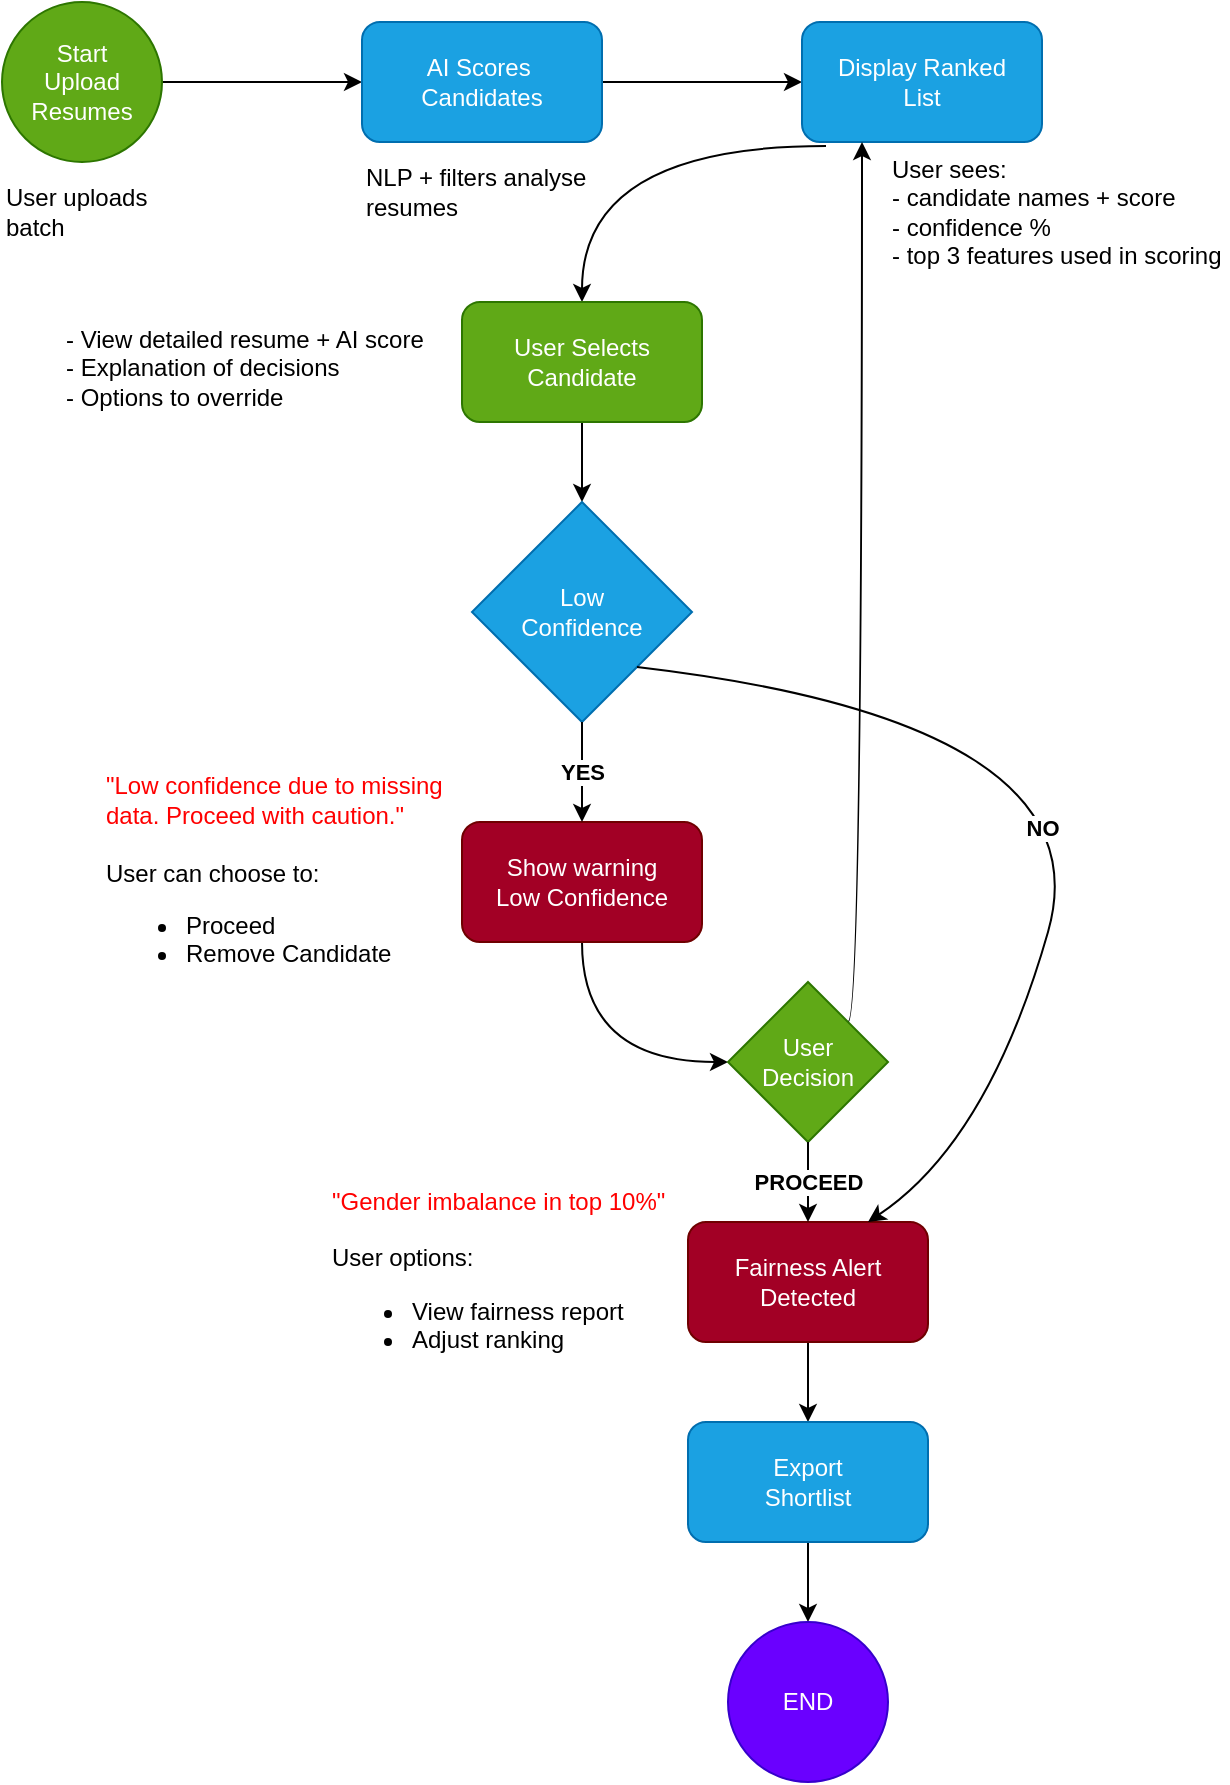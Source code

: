 <mxfile version="28.2.5">
  <diagram name="Page-1" id="-mej51jzEHVwVlWibNtY">
    <mxGraphModel dx="1018" dy="606" grid="1" gridSize="10" guides="1" tooltips="1" connect="1" arrows="1" fold="1" page="1" pageScale="1" pageWidth="827" pageHeight="1169" math="0" shadow="0">
      <root>
        <mxCell id="0" />
        <mxCell id="1" parent="0" />
        <mxCell id="B_TgbqkUulZLG7lJ6cpt-13" style="edgeStyle=orthogonalEdgeStyle;rounded=0;orthogonalLoop=1;jettySize=auto;html=1;exitX=1;exitY=0.5;exitDx=0;exitDy=0;entryX=0;entryY=0.5;entryDx=0;entryDy=0;" parent="1" source="B_TgbqkUulZLG7lJ6cpt-8" target="B_TgbqkUulZLG7lJ6cpt-9" edge="1">
          <mxGeometry relative="1" as="geometry" />
        </mxCell>
        <mxCell id="B_TgbqkUulZLG7lJ6cpt-8" value="Start&lt;div&gt;Upload&lt;/div&gt;&lt;div&gt;Resumes&lt;/div&gt;" style="ellipse;whiteSpace=wrap;html=1;aspect=fixed;fillColor=#60a917;fontColor=#ffffff;strokeColor=#2D7600;" parent="1" vertex="1">
          <mxGeometry x="127" y="50" width="80" height="80" as="geometry" />
        </mxCell>
        <mxCell id="B_TgbqkUulZLG7lJ6cpt-14" style="edgeStyle=orthogonalEdgeStyle;rounded=0;orthogonalLoop=1;jettySize=auto;html=1;exitX=1;exitY=0.5;exitDx=0;exitDy=0;entryX=0;entryY=0.5;entryDx=0;entryDy=0;" parent="1" source="B_TgbqkUulZLG7lJ6cpt-9" target="B_TgbqkUulZLG7lJ6cpt-10" edge="1">
          <mxGeometry relative="1" as="geometry" />
        </mxCell>
        <mxCell id="B_TgbqkUulZLG7lJ6cpt-9" value="AI Scores&amp;nbsp;&lt;div&gt;Candidates&lt;/div&gt;" style="rounded=1;whiteSpace=wrap;html=1;fillColor=#1ba1e2;fontColor=#ffffff;strokeColor=#006EAF;" parent="1" vertex="1">
          <mxGeometry x="307" y="60" width="120" height="60" as="geometry" />
        </mxCell>
        <mxCell id="B_TgbqkUulZLG7lJ6cpt-19" style="edgeStyle=orthogonalEdgeStyle;rounded=0;orthogonalLoop=1;jettySize=auto;html=1;exitX=0.1;exitY=1.033;exitDx=0;exitDy=0;curved=1;exitPerimeter=0;" parent="1" source="B_TgbqkUulZLG7lJ6cpt-10" target="B_TgbqkUulZLG7lJ6cpt-15" edge="1">
          <mxGeometry relative="1" as="geometry" />
        </mxCell>
        <mxCell id="B_TgbqkUulZLG7lJ6cpt-10" value="Display Ranked&lt;div&gt;List&lt;/div&gt;" style="rounded=1;whiteSpace=wrap;html=1;fillColor=#1ba1e2;fontColor=#ffffff;strokeColor=#006EAF;" parent="1" vertex="1">
          <mxGeometry x="527" y="60" width="120" height="60" as="geometry" />
        </mxCell>
        <mxCell id="B_TgbqkUulZLG7lJ6cpt-22" style="edgeStyle=orthogonalEdgeStyle;rounded=0;orthogonalLoop=1;jettySize=auto;html=1;exitX=0.5;exitY=1;exitDx=0;exitDy=0;entryX=0.5;entryY=0;entryDx=0;entryDy=0;" parent="1" source="B_TgbqkUulZLG7lJ6cpt-15" target="B_TgbqkUulZLG7lJ6cpt-21" edge="1">
          <mxGeometry relative="1" as="geometry" />
        </mxCell>
        <mxCell id="B_TgbqkUulZLG7lJ6cpt-15" value="User Selects&lt;div&gt;Candidate&lt;/div&gt;" style="rounded=1;whiteSpace=wrap;html=1;fillColor=#60a917;fontColor=#ffffff;strokeColor=#2D7600;" parent="1" vertex="1">
          <mxGeometry x="357" y="200" width="120" height="60" as="geometry" />
        </mxCell>
        <mxCell id="B_TgbqkUulZLG7lJ6cpt-16" value="User uploads&lt;div&gt;batch&lt;/div&gt;" style="text;html=1;align=left;verticalAlign=middle;whiteSpace=wrap;rounded=0;" parent="1" vertex="1">
          <mxGeometry x="127" y="140" width="80" height="30" as="geometry" />
        </mxCell>
        <mxCell id="B_TgbqkUulZLG7lJ6cpt-17" value="NLP + filters analyse resumes" style="text;html=1;align=left;verticalAlign=middle;whiteSpace=wrap;rounded=0;" parent="1" vertex="1">
          <mxGeometry x="307" y="130" width="120" height="30" as="geometry" />
        </mxCell>
        <mxCell id="B_TgbqkUulZLG7lJ6cpt-18" value="User sees:&lt;div&gt;- candidate names + score&lt;/div&gt;&lt;div&gt;- confidence %&lt;/div&gt;&lt;div&gt;- top 3 features used in scoring&lt;/div&gt;" style="text;html=1;align=left;verticalAlign=middle;whiteSpace=wrap;rounded=0;" parent="1" vertex="1">
          <mxGeometry x="570" y="122.5" width="170" height="65" as="geometry" />
        </mxCell>
        <mxCell id="B_TgbqkUulZLG7lJ6cpt-20" value="- View detailed resume + AI score&lt;div&gt;- Explanation of decisions&lt;/div&gt;&lt;div&gt;- Options to override&lt;/div&gt;" style="text;html=1;align=left;verticalAlign=middle;whiteSpace=wrap;rounded=0;" parent="1" vertex="1">
          <mxGeometry x="157" y="200" width="190" height="65" as="geometry" />
        </mxCell>
        <mxCell id="B_TgbqkUulZLG7lJ6cpt-21" value="Low&lt;div&gt;Confidence&lt;/div&gt;" style="rhombus;whiteSpace=wrap;html=1;fillColor=#1ba1e2;fontColor=#ffffff;strokeColor=#006EAF;" parent="1" vertex="1">
          <mxGeometry x="362" y="300" width="110" height="110" as="geometry" />
        </mxCell>
        <mxCell id="wnRsjNSqPU9EKTRQQtbh-3" style="edgeStyle=orthogonalEdgeStyle;rounded=0;orthogonalLoop=1;jettySize=auto;html=1;exitX=0.5;exitY=1;exitDx=0;exitDy=0;entryX=0;entryY=0.5;entryDx=0;entryDy=0;curved=1;" edge="1" parent="1" source="B_TgbqkUulZLG7lJ6cpt-23" target="B_TgbqkUulZLG7lJ6cpt-29">
          <mxGeometry relative="1" as="geometry" />
        </mxCell>
        <mxCell id="B_TgbqkUulZLG7lJ6cpt-23" value="Show warning&lt;div&gt;Low Confidence&lt;/div&gt;" style="rounded=1;whiteSpace=wrap;html=1;fillColor=#a20025;fontColor=#ffffff;strokeColor=#6F0000;" parent="1" vertex="1">
          <mxGeometry x="357" y="460" width="120" height="60" as="geometry" />
        </mxCell>
        <mxCell id="B_TgbqkUulZLG7lJ6cpt-25" value="" style="endArrow=classic;html=1;rounded=0;entryX=0.5;entryY=0;entryDx=0;entryDy=0;" parent="1" target="B_TgbqkUulZLG7lJ6cpt-23" edge="1">
          <mxGeometry relative="1" as="geometry">
            <mxPoint x="417" y="410" as="sourcePoint" />
            <mxPoint x="567" y="420" as="targetPoint" />
          </mxGeometry>
        </mxCell>
        <mxCell id="B_TgbqkUulZLG7lJ6cpt-26" value="&lt;b&gt;YES&lt;/b&gt;" style="edgeLabel;resizable=0;html=1;;align=center;verticalAlign=middle;" parent="B_TgbqkUulZLG7lJ6cpt-25" connectable="0" vertex="1">
          <mxGeometry relative="1" as="geometry" />
        </mxCell>
        <mxCell id="B_TgbqkUulZLG7lJ6cpt-28" value="&lt;span style=&quot;color: rgb(255, 0, 0);&quot;&gt;&quot;Low confidence due to missing data. Proceed with caution.&quot;&lt;/span&gt;&lt;div&gt;&lt;br&gt;&lt;/div&gt;&lt;div&gt;User can choose to:&lt;/div&gt;&lt;div&gt;&lt;ul&gt;&lt;li&gt;Proceed&lt;/li&gt;&lt;li&gt;Remove Candidate&lt;/li&gt;&lt;/ul&gt;&lt;/div&gt;" style="text;html=1;align=left;verticalAlign=middle;whiteSpace=wrap;rounded=0;" parent="1" vertex="1">
          <mxGeometry x="177" y="425" width="190" height="130" as="geometry" />
        </mxCell>
        <mxCell id="B_TgbqkUulZLG7lJ6cpt-39" style="edgeStyle=orthogonalEdgeStyle;rounded=0;orthogonalLoop=1;jettySize=auto;html=1;exitX=1;exitY=0;exitDx=0;exitDy=0;entryX=0.25;entryY=1;entryDx=0;entryDy=0;curved=1;" parent="1" source="B_TgbqkUulZLG7lJ6cpt-29" target="B_TgbqkUulZLG7lJ6cpt-10" edge="1">
          <mxGeometry relative="1" as="geometry">
            <Array as="points">
              <mxPoint x="557" y="560" />
            </Array>
            <mxPoint x="650" y="120" as="targetPoint" />
          </mxGeometry>
        </mxCell>
        <mxCell id="B_TgbqkUulZLG7lJ6cpt-29" value="User&lt;div&gt;Decision&lt;/div&gt;" style="rhombus;whiteSpace=wrap;html=1;fillColor=#60a917;fontColor=#ffffff;strokeColor=#2D7600;" parent="1" vertex="1">
          <mxGeometry x="490" y="540" width="80" height="80" as="geometry" />
        </mxCell>
        <mxCell id="B_TgbqkUulZLG7lJ6cpt-43" style="edgeStyle=orthogonalEdgeStyle;rounded=0;orthogonalLoop=1;jettySize=auto;html=1;exitX=0.5;exitY=1;exitDx=0;exitDy=0;entryX=0.5;entryY=0;entryDx=0;entryDy=0;" parent="1" source="B_TgbqkUulZLG7lJ6cpt-32" target="B_TgbqkUulZLG7lJ6cpt-40" edge="1">
          <mxGeometry relative="1" as="geometry" />
        </mxCell>
        <mxCell id="B_TgbqkUulZLG7lJ6cpt-32" value="Fairness Alert&lt;div&gt;Detected&lt;/div&gt;" style="rounded=1;whiteSpace=wrap;html=1;fillColor=#a20025;fontColor=#ffffff;strokeColor=#6F0000;" parent="1" vertex="1">
          <mxGeometry x="470" y="660" width="120" height="60" as="geometry" />
        </mxCell>
        <mxCell id="B_TgbqkUulZLG7lJ6cpt-33" value="" style="endArrow=classic;html=1;rounded=0;exitX=0.5;exitY=1;exitDx=0;exitDy=0;entryX=0.5;entryY=0;entryDx=0;entryDy=0;" parent="1" source="B_TgbqkUulZLG7lJ6cpt-29" target="B_TgbqkUulZLG7lJ6cpt-32" edge="1">
          <mxGeometry relative="1" as="geometry">
            <mxPoint x="580" y="630" as="sourcePoint" />
            <mxPoint x="680" y="630" as="targetPoint" />
          </mxGeometry>
        </mxCell>
        <mxCell id="B_TgbqkUulZLG7lJ6cpt-34" value="&lt;b&gt;PROCEED&lt;/b&gt;" style="edgeLabel;resizable=0;html=1;;align=center;verticalAlign=middle;" parent="B_TgbqkUulZLG7lJ6cpt-33" connectable="0" vertex="1">
          <mxGeometry relative="1" as="geometry" />
        </mxCell>
        <mxCell id="B_TgbqkUulZLG7lJ6cpt-35" value="" style="endArrow=classic;html=1;rounded=0;exitX=1;exitY=1;exitDx=0;exitDy=0;entryX=0.75;entryY=0;entryDx=0;entryDy=0;curved=1;" parent="1" source="B_TgbqkUulZLG7lJ6cpt-21" target="B_TgbqkUulZLG7lJ6cpt-32" edge="1">
          <mxGeometry relative="1" as="geometry">
            <mxPoint x="477.5" y="382.5" as="sourcePoint" />
            <mxPoint x="640" y="634.5" as="targetPoint" />
            <Array as="points">
              <mxPoint x="680" y="410" />
              <mxPoint x="620" y="620" />
            </Array>
          </mxGeometry>
        </mxCell>
        <mxCell id="B_TgbqkUulZLG7lJ6cpt-36" value="&lt;b&gt;NO&lt;/b&gt;" style="edgeLabel;resizable=0;html=1;;align=center;verticalAlign=middle;" parent="B_TgbqkUulZLG7lJ6cpt-35" connectable="0" vertex="1">
          <mxGeometry relative="1" as="geometry">
            <mxPoint x="-26" y="27" as="offset" />
          </mxGeometry>
        </mxCell>
        <mxCell id="B_TgbqkUulZLG7lJ6cpt-37" value="&lt;font color=&quot;#ff0000&quot;&gt;&lt;span style=&quot;caret-color: rgb(255, 0, 0);&quot;&gt;&quot;Gender imbalance in top 10%&quot;&lt;/span&gt;&lt;/font&gt;&lt;div&gt;&lt;font color=&quot;#ff0000&quot;&gt;&lt;span style=&quot;caret-color: rgb(255, 0, 0);&quot;&gt;&lt;br&gt;&lt;/span&gt;&lt;/font&gt;&lt;/div&gt;&lt;div&gt;&lt;font&gt;&lt;span style=&quot;caret-color: rgb(255, 0, 0); color: rgb(0, 0, 0);&quot;&gt;User options:&lt;/span&gt;&lt;/font&gt;&lt;/div&gt;&lt;div&gt;&lt;ul&gt;&lt;li&gt;&lt;font color=&quot;#000000&quot;&gt;&lt;span style=&quot;caret-color: rgb(255, 0, 0);&quot;&gt;View fairness report&lt;/span&gt;&lt;/font&gt;&lt;/li&gt;&lt;li&gt;&lt;font color=&quot;#000000&quot;&gt;&lt;span style=&quot;caret-color: rgb(255, 0, 0);&quot;&gt;Adjust ranking&lt;/span&gt;&lt;/font&gt;&lt;/li&gt;&lt;/ul&gt;&lt;/div&gt;" style="text;html=1;align=left;verticalAlign=middle;whiteSpace=wrap;rounded=0;" parent="1" vertex="1">
          <mxGeometry x="290" y="640" width="190" height="100" as="geometry" />
        </mxCell>
        <mxCell id="B_TgbqkUulZLG7lJ6cpt-44" style="edgeStyle=orthogonalEdgeStyle;rounded=0;orthogonalLoop=1;jettySize=auto;html=1;exitX=0.5;exitY=1;exitDx=0;exitDy=0;entryX=0.5;entryY=0;entryDx=0;entryDy=0;" parent="1" source="B_TgbqkUulZLG7lJ6cpt-40" target="B_TgbqkUulZLG7lJ6cpt-41" edge="1">
          <mxGeometry relative="1" as="geometry" />
        </mxCell>
        <mxCell id="B_TgbqkUulZLG7lJ6cpt-40" value="Export&lt;div&gt;Shortlist&lt;/div&gt;" style="rounded=1;whiteSpace=wrap;html=1;fillColor=#1ba1e2;fontColor=#ffffff;strokeColor=#006EAF;" parent="1" vertex="1">
          <mxGeometry x="470" y="760" width="120" height="60" as="geometry" />
        </mxCell>
        <mxCell id="B_TgbqkUulZLG7lJ6cpt-41" value="END" style="ellipse;whiteSpace=wrap;html=1;aspect=fixed;fillColor=#6a00ff;fontColor=#ffffff;strokeColor=#3700CC;" parent="1" vertex="1">
          <mxGeometry x="490" y="860" width="80" height="80" as="geometry" />
        </mxCell>
      </root>
    </mxGraphModel>
  </diagram>
</mxfile>
